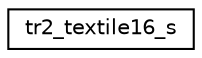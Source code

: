 digraph "Graphical Class Hierarchy"
{
 // INTERACTIVE_SVG=YES
  edge [fontname="Helvetica",fontsize="10",labelfontname="Helvetica",labelfontsize="10"];
  node [fontname="Helvetica",fontsize="10",shape=record];
  rankdir="LR";
  Node1 [label="tr2_textile16_s",height=0.2,width=0.4,color="black", fillcolor="white", style="filled",URL="$_tomb_raider_8h.html#structtr2__textile16__s"];
}
